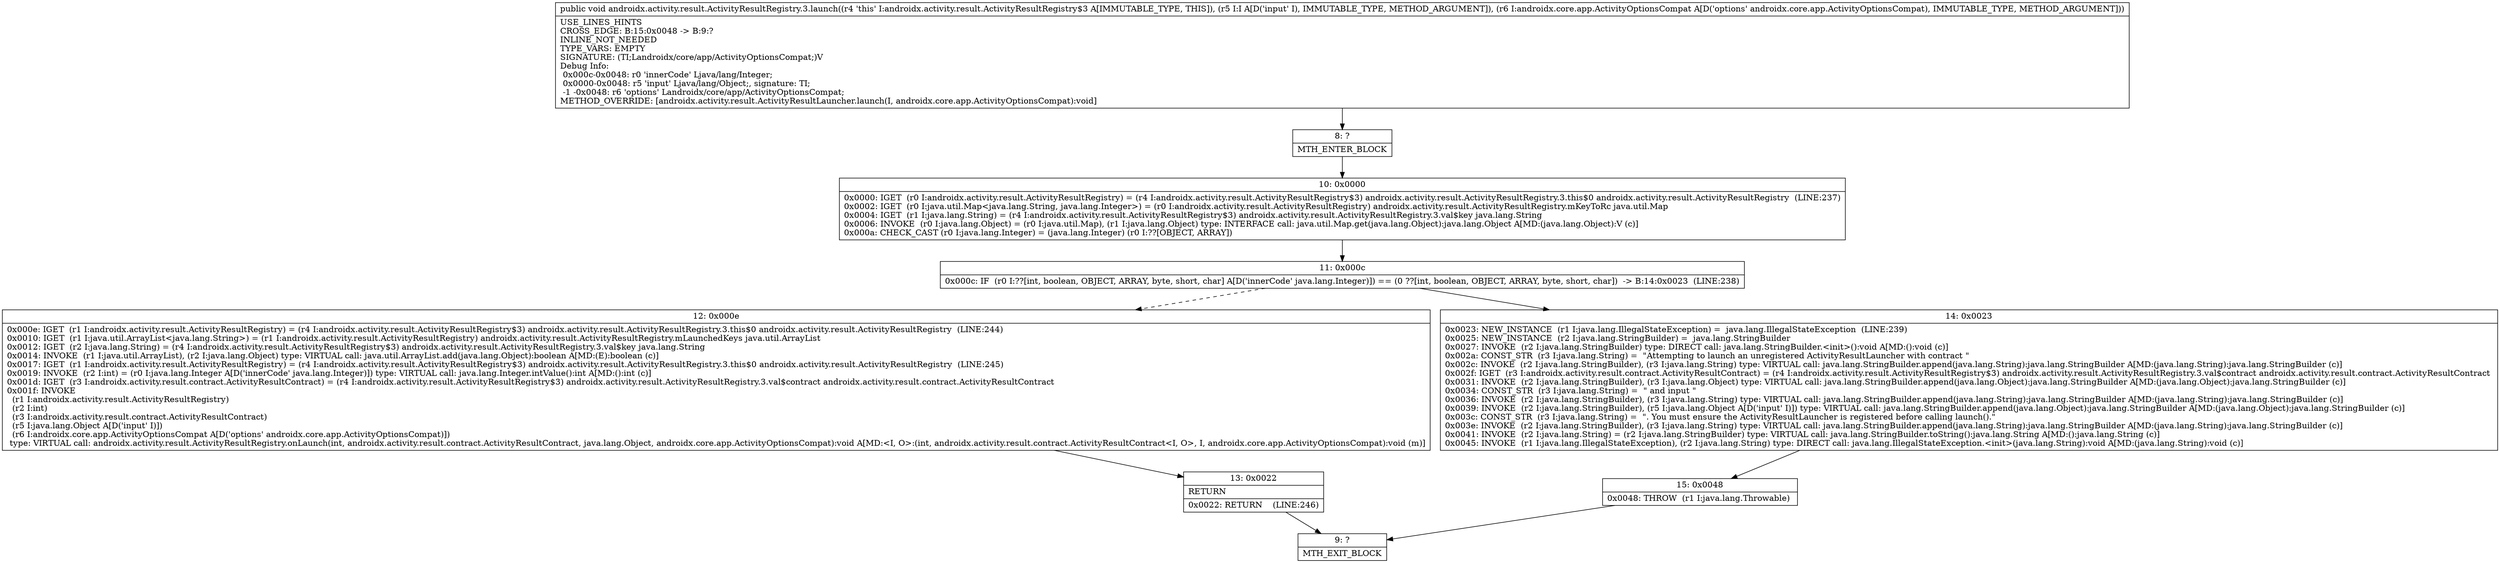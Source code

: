 digraph "CFG forandroidx.activity.result.ActivityResultRegistry.3.launch(Ljava\/lang\/Object;Landroidx\/core\/app\/ActivityOptionsCompat;)V" {
Node_8 [shape=record,label="{8\:\ ?|MTH_ENTER_BLOCK\l}"];
Node_10 [shape=record,label="{10\:\ 0x0000|0x0000: IGET  (r0 I:androidx.activity.result.ActivityResultRegistry) = (r4 I:androidx.activity.result.ActivityResultRegistry$3) androidx.activity.result.ActivityResultRegistry.3.this$0 androidx.activity.result.ActivityResultRegistry  (LINE:237)\l0x0002: IGET  (r0 I:java.util.Map\<java.lang.String, java.lang.Integer\>) = (r0 I:androidx.activity.result.ActivityResultRegistry) androidx.activity.result.ActivityResultRegistry.mKeyToRc java.util.Map \l0x0004: IGET  (r1 I:java.lang.String) = (r4 I:androidx.activity.result.ActivityResultRegistry$3) androidx.activity.result.ActivityResultRegistry.3.val$key java.lang.String \l0x0006: INVOKE  (r0 I:java.lang.Object) = (r0 I:java.util.Map), (r1 I:java.lang.Object) type: INTERFACE call: java.util.Map.get(java.lang.Object):java.lang.Object A[MD:(java.lang.Object):V (c)]\l0x000a: CHECK_CAST (r0 I:java.lang.Integer) = (java.lang.Integer) (r0 I:??[OBJECT, ARRAY]) \l}"];
Node_11 [shape=record,label="{11\:\ 0x000c|0x000c: IF  (r0 I:??[int, boolean, OBJECT, ARRAY, byte, short, char] A[D('innerCode' java.lang.Integer)]) == (0 ??[int, boolean, OBJECT, ARRAY, byte, short, char])  \-\> B:14:0x0023  (LINE:238)\l}"];
Node_12 [shape=record,label="{12\:\ 0x000e|0x000e: IGET  (r1 I:androidx.activity.result.ActivityResultRegistry) = (r4 I:androidx.activity.result.ActivityResultRegistry$3) androidx.activity.result.ActivityResultRegistry.3.this$0 androidx.activity.result.ActivityResultRegistry  (LINE:244)\l0x0010: IGET  (r1 I:java.util.ArrayList\<java.lang.String\>) = (r1 I:androidx.activity.result.ActivityResultRegistry) androidx.activity.result.ActivityResultRegistry.mLaunchedKeys java.util.ArrayList \l0x0012: IGET  (r2 I:java.lang.String) = (r4 I:androidx.activity.result.ActivityResultRegistry$3) androidx.activity.result.ActivityResultRegistry.3.val$key java.lang.String \l0x0014: INVOKE  (r1 I:java.util.ArrayList), (r2 I:java.lang.Object) type: VIRTUAL call: java.util.ArrayList.add(java.lang.Object):boolean A[MD:(E):boolean (c)]\l0x0017: IGET  (r1 I:androidx.activity.result.ActivityResultRegistry) = (r4 I:androidx.activity.result.ActivityResultRegistry$3) androidx.activity.result.ActivityResultRegistry.3.this$0 androidx.activity.result.ActivityResultRegistry  (LINE:245)\l0x0019: INVOKE  (r2 I:int) = (r0 I:java.lang.Integer A[D('innerCode' java.lang.Integer)]) type: VIRTUAL call: java.lang.Integer.intValue():int A[MD:():int (c)]\l0x001d: IGET  (r3 I:androidx.activity.result.contract.ActivityResultContract) = (r4 I:androidx.activity.result.ActivityResultRegistry$3) androidx.activity.result.ActivityResultRegistry.3.val$contract androidx.activity.result.contract.ActivityResultContract \l0x001f: INVOKE  \l  (r1 I:androidx.activity.result.ActivityResultRegistry)\l  (r2 I:int)\l  (r3 I:androidx.activity.result.contract.ActivityResultContract)\l  (r5 I:java.lang.Object A[D('input' I)])\l  (r6 I:androidx.core.app.ActivityOptionsCompat A[D('options' androidx.core.app.ActivityOptionsCompat)])\l type: VIRTUAL call: androidx.activity.result.ActivityResultRegistry.onLaunch(int, androidx.activity.result.contract.ActivityResultContract, java.lang.Object, androidx.core.app.ActivityOptionsCompat):void A[MD:\<I, O\>:(int, androidx.activity.result.contract.ActivityResultContract\<I, O\>, I, androidx.core.app.ActivityOptionsCompat):void (m)]\l}"];
Node_13 [shape=record,label="{13\:\ 0x0022|RETURN\l|0x0022: RETURN    (LINE:246)\l}"];
Node_9 [shape=record,label="{9\:\ ?|MTH_EXIT_BLOCK\l}"];
Node_14 [shape=record,label="{14\:\ 0x0023|0x0023: NEW_INSTANCE  (r1 I:java.lang.IllegalStateException) =  java.lang.IllegalStateException  (LINE:239)\l0x0025: NEW_INSTANCE  (r2 I:java.lang.StringBuilder) =  java.lang.StringBuilder \l0x0027: INVOKE  (r2 I:java.lang.StringBuilder) type: DIRECT call: java.lang.StringBuilder.\<init\>():void A[MD:():void (c)]\l0x002a: CONST_STR  (r3 I:java.lang.String) =  \"Attempting to launch an unregistered ActivityResultLauncher with contract \" \l0x002c: INVOKE  (r2 I:java.lang.StringBuilder), (r3 I:java.lang.String) type: VIRTUAL call: java.lang.StringBuilder.append(java.lang.String):java.lang.StringBuilder A[MD:(java.lang.String):java.lang.StringBuilder (c)]\l0x002f: IGET  (r3 I:androidx.activity.result.contract.ActivityResultContract) = (r4 I:androidx.activity.result.ActivityResultRegistry$3) androidx.activity.result.ActivityResultRegistry.3.val$contract androidx.activity.result.contract.ActivityResultContract \l0x0031: INVOKE  (r2 I:java.lang.StringBuilder), (r3 I:java.lang.Object) type: VIRTUAL call: java.lang.StringBuilder.append(java.lang.Object):java.lang.StringBuilder A[MD:(java.lang.Object):java.lang.StringBuilder (c)]\l0x0034: CONST_STR  (r3 I:java.lang.String) =  \" and input \" \l0x0036: INVOKE  (r2 I:java.lang.StringBuilder), (r3 I:java.lang.String) type: VIRTUAL call: java.lang.StringBuilder.append(java.lang.String):java.lang.StringBuilder A[MD:(java.lang.String):java.lang.StringBuilder (c)]\l0x0039: INVOKE  (r2 I:java.lang.StringBuilder), (r5 I:java.lang.Object A[D('input' I)]) type: VIRTUAL call: java.lang.StringBuilder.append(java.lang.Object):java.lang.StringBuilder A[MD:(java.lang.Object):java.lang.StringBuilder (c)]\l0x003c: CONST_STR  (r3 I:java.lang.String) =  \". You must ensure the ActivityResultLauncher is registered before calling launch().\" \l0x003e: INVOKE  (r2 I:java.lang.StringBuilder), (r3 I:java.lang.String) type: VIRTUAL call: java.lang.StringBuilder.append(java.lang.String):java.lang.StringBuilder A[MD:(java.lang.String):java.lang.StringBuilder (c)]\l0x0041: INVOKE  (r2 I:java.lang.String) = (r2 I:java.lang.StringBuilder) type: VIRTUAL call: java.lang.StringBuilder.toString():java.lang.String A[MD:():java.lang.String (c)]\l0x0045: INVOKE  (r1 I:java.lang.IllegalStateException), (r2 I:java.lang.String) type: DIRECT call: java.lang.IllegalStateException.\<init\>(java.lang.String):void A[MD:(java.lang.String):void (c)]\l}"];
Node_15 [shape=record,label="{15\:\ 0x0048|0x0048: THROW  (r1 I:java.lang.Throwable) \l}"];
MethodNode[shape=record,label="{public void androidx.activity.result.ActivityResultRegistry.3.launch((r4 'this' I:androidx.activity.result.ActivityResultRegistry$3 A[IMMUTABLE_TYPE, THIS]), (r5 I:I A[D('input' I), IMMUTABLE_TYPE, METHOD_ARGUMENT]), (r6 I:androidx.core.app.ActivityOptionsCompat A[D('options' androidx.core.app.ActivityOptionsCompat), IMMUTABLE_TYPE, METHOD_ARGUMENT]))  | USE_LINES_HINTS\lCROSS_EDGE: B:15:0x0048 \-\> B:9:?\lINLINE_NOT_NEEDED\lTYPE_VARS: EMPTY\lSIGNATURE: (TI;Landroidx\/core\/app\/ActivityOptionsCompat;)V\lDebug Info:\l  0x000c\-0x0048: r0 'innerCode' Ljava\/lang\/Integer;\l  0x0000\-0x0048: r5 'input' Ljava\/lang\/Object;, signature: TI;\l  \-1 \-0x0048: r6 'options' Landroidx\/core\/app\/ActivityOptionsCompat;\lMETHOD_OVERRIDE: [androidx.activity.result.ActivityResultLauncher.launch(I, androidx.core.app.ActivityOptionsCompat):void]\l}"];
MethodNode -> Node_8;Node_8 -> Node_10;
Node_10 -> Node_11;
Node_11 -> Node_12[style=dashed];
Node_11 -> Node_14;
Node_12 -> Node_13;
Node_13 -> Node_9;
Node_14 -> Node_15;
Node_15 -> Node_9;
}

